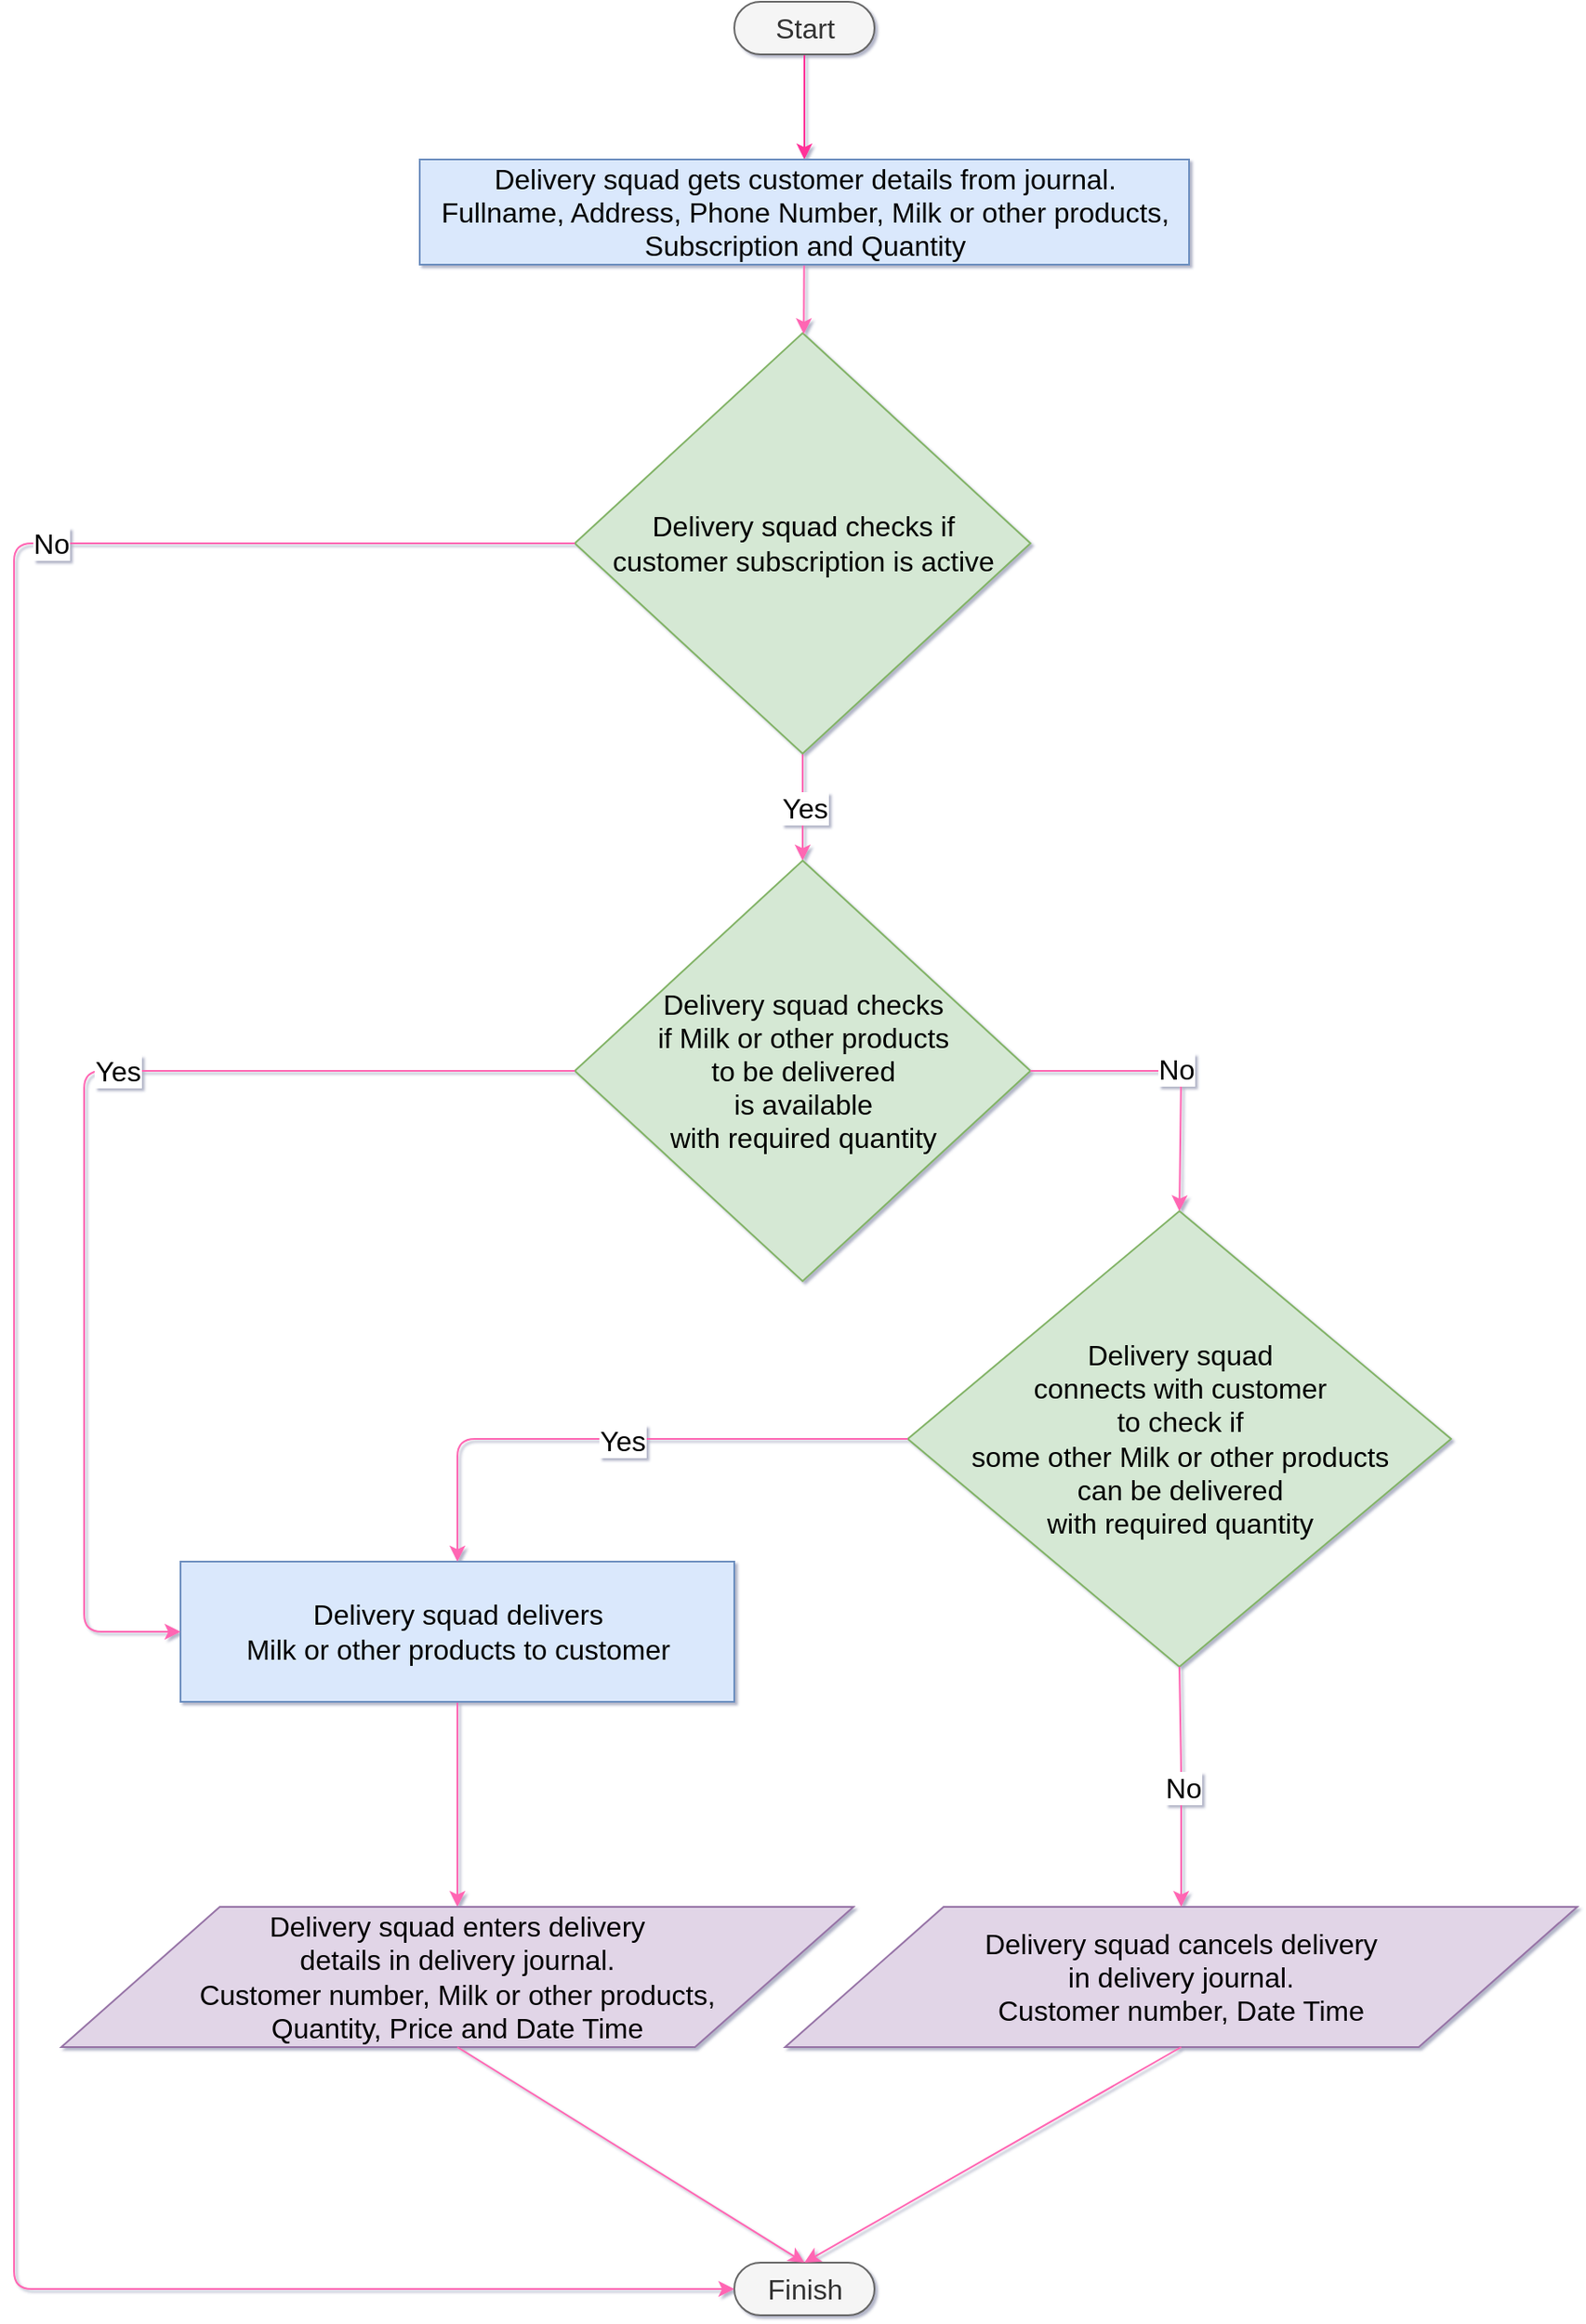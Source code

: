 <mxfile>
    <diagram id="gYplu0gBrDNn6FZVZYES" name="Page-1">
        <mxGraphModel dx="635" dy="539" grid="1" gridSize="10" guides="1" tooltips="1" connect="1" arrows="1" fold="1" page="1" pageScale="1" pageWidth="1169" pageHeight="827" math="0" shadow="1">
            <root>
                <mxCell id="0"/>
                <mxCell id="1" parent="0"/>
                <mxCell id="9" value="" style="edgeStyle=none;html=1;fontSize=16;entryX=0.5;entryY=0;entryDx=0;entryDy=0;strokeColor=#FF3399;" parent="1" source="2" target="22" edge="1">
                    <mxGeometry relative="1" as="geometry"/>
                </mxCell>
                <mxCell id="2" value="&lt;font style=&quot;font-size: 16px;&quot;&gt;Start&lt;/font&gt;" style="html=1;dashed=0;whitespace=wrap;shape=mxgraph.dfd.start;fillColor=#f5f5f5;fontColor=#333333;strokeColor=#666666;fontSize=16;" parent="1" vertex="1">
                    <mxGeometry x="571" y="10" width="80" height="30" as="geometry"/>
                </mxCell>
                <mxCell id="12" value="" style="edgeStyle=none;html=1;fontSize=16;entryX=0.5;entryY=0;entryDx=0;entryDy=0;exitX=0.5;exitY=1;exitDx=0;exitDy=0;strokeColor=#FF66B3;" parent="1" source="4" target="24" edge="1">
                    <mxGeometry relative="1" as="geometry">
                        <Array as="points"/>
                    </mxGeometry>
                </mxCell>
                <mxCell id="19" value="Yes" style="edgeLabel;html=1;align=center;verticalAlign=middle;resizable=0;points=[];fontSize=16;" parent="12" vertex="1" connectable="0">
                    <mxGeometry x="-0.002" y="1" relative="1" as="geometry">
                        <mxPoint as="offset"/>
                    </mxGeometry>
                </mxCell>
                <mxCell id="4" value="&lt;span class=&quot;nodeLabel&quot; style=&quot;font-size: 16px;&quot;&gt;Delivery squad checks if &lt;br style=&quot;font-size: 16px;&quot;&gt;customer subscription is active&lt;/span&gt;" style="shape=rhombus;html=1;dashed=0;whitespace=wrap;perimeter=rhombusPerimeter;fillColor=#d5e8d4;strokeColor=#82b366;fontSize=16;" parent="1" vertex="1">
                    <mxGeometry x="480" y="199" width="260" height="240" as="geometry"/>
                </mxCell>
                <mxCell id="15" value="" style="edgeStyle=none;html=1;fontSize=16;strokeColor=#FF66B3;" parent="1" source="6" target="7" edge="1">
                    <mxGeometry relative="1" as="geometry"/>
                </mxCell>
                <mxCell id="6" value="&lt;span class=&quot;nodeLabel&quot; style=&quot;font-size: 16px;&quot;&gt;Delivery squad delivers &lt;br style=&quot;font-size: 16px;&quot;&gt; Milk or other products to customer&lt;/span&gt;" style="html=1;dashed=0;whitespace=wrap;fillColor=#dae8fc;strokeColor=#6c8ebf;fontSize=16;" parent="1" vertex="1">
                    <mxGeometry x="255" y="900" width="316" height="80" as="geometry"/>
                </mxCell>
                <mxCell id="7" value="&lt;span class=&quot;nodeLabel&quot; style=&quot;font-size: 16px;&quot;&gt;Delivery squad enters delivery &lt;br style=&quot;font-size: 16px;&quot;&gt;details in delivery journal. &lt;br style=&quot;font-size: 16px;&quot;&gt; Customer number, Milk or other products, &lt;br style=&quot;font-size: 16px;&quot;&gt;Quantity, Price and Date Time&lt;/span&gt;" style="shape=parallelogram;perimeter=parallelogramPerimeter;whiteSpace=wrap;html=1;dashed=0;fillColor=#e1d5e7;strokeColor=#9673a6;fontSize=16;" parent="1" vertex="1">
                    <mxGeometry x="187" y="1097" width="452" height="80" as="geometry"/>
                </mxCell>
                <mxCell id="8" value="Finish" style="html=1;dashed=0;whitespace=wrap;shape=mxgraph.dfd.start;fillColor=#f5f5f5;fontColor=#333333;strokeColor=#666666;fontSize=16;" parent="1" vertex="1">
                    <mxGeometry x="571" y="1300" width="80" height="30" as="geometry"/>
                </mxCell>
                <mxCell id="13" value="" style="edgeStyle=none;html=1;entryX=0;entryY=0.5;entryDx=0;entryDy=0;entryPerimeter=0;exitX=0;exitY=0.5;exitDx=0;exitDy=0;fontSize=16;strokeColor=#FF66B3;" parent="1" source="4" target="8" edge="1">
                    <mxGeometry relative="1" as="geometry">
                        <mxPoint x="464.606" y="484.468" as="sourcePoint"/>
                        <mxPoint x="271.178" y="573" as="targetPoint"/>
                        <Array as="points">
                            <mxPoint x="160" y="319"/>
                            <mxPoint x="160" y="842"/>
                            <mxPoint x="160" y="1315"/>
                        </Array>
                    </mxGeometry>
                </mxCell>
                <mxCell id="39" value="No" style="edgeLabel;html=1;align=center;verticalAlign=middle;resizable=0;points=[];fontSize=16;" vertex="1" connectable="0" parent="13">
                    <mxGeometry x="-0.653" relative="1" as="geometry">
                        <mxPoint as="offset"/>
                    </mxGeometry>
                </mxCell>
                <mxCell id="23" value="" style="edgeStyle=none;html=1;fontSize=16;strokeColor=#FF66B3;" parent="1" source="22" target="4" edge="1">
                    <mxGeometry relative="1" as="geometry">
                        <mxPoint x="414.131" y="236" as="targetPoint"/>
                    </mxGeometry>
                </mxCell>
                <mxCell id="22" value="&lt;span class=&quot;nodeLabel&quot; style=&quot;font-size: 16px;&quot;&gt;Delivery squad gets customer details from journal. &lt;br style=&quot;font-size: 16px;&quot;&gt; Fullname, Address, Phone Number, Milk or other products, &lt;br style=&quot;font-size: 16px;&quot;&gt; Subscription and Quantity&lt;/span&gt;" style="html=1;dashed=0;whitespace=wrap;fillColor=#dae8fc;strokeColor=#6c8ebf;fontSize=16;" parent="1" vertex="1">
                    <mxGeometry x="391.5" y="100" width="439" height="60" as="geometry"/>
                </mxCell>
                <mxCell id="24" value="&lt;span class=&quot;nodeLabel&quot; style=&quot;font-size: 16px;&quot;&gt;Delivery squad checks &lt;br style=&quot;font-size: 16px;&quot;&gt; if Milk or other products &lt;br style=&quot;font-size: 16px;&quot;&gt; to be delivered &lt;br style=&quot;font-size: 16px;&quot;&gt; is available  &lt;br style=&quot;font-size: 16px;&quot;&gt; with required quantity&lt;/span&gt;" style="shape=rhombus;html=1;dashed=0;whitespace=wrap;perimeter=rhombusPerimeter;fillColor=#d5e8d4;strokeColor=#82b366;fontSize=16;" vertex="1" parent="1">
                    <mxGeometry x="480" y="500" width="260" height="240" as="geometry"/>
                </mxCell>
                <mxCell id="25" value="&lt;span class=&quot;nodeLabel&quot; style=&quot;font-size: 16px;&quot;&gt;Delivery squad &lt;br style=&quot;font-size: 16px;&quot;&gt; connects with customer &lt;br style=&quot;font-size: 16px;&quot;&gt; to check if &lt;br style=&quot;font-size: 16px;&quot;&gt; some other Milk or other products &lt;br style=&quot;font-size: 16px;&quot;&gt; can be delivered &lt;br style=&quot;font-size: 16px;&quot;&gt; with required quantity&lt;/span&gt;" style="shape=rhombus;html=1;dashed=0;whitespace=wrap;perimeter=rhombusPerimeter;fillColor=#d5e8d4;strokeColor=#82b366;fontSize=16;" vertex="1" parent="1">
                    <mxGeometry x="670" y="700" width="310" height="260" as="geometry"/>
                </mxCell>
                <mxCell id="26" value="" style="edgeStyle=none;html=1;fontSize=16;exitX=0;exitY=0.5;exitDx=0;exitDy=0;entryX=0;entryY=0.5;entryDx=0;entryDy=0;strokeColor=#FF66B3;" edge="1" parent="1" source="24" target="6">
                    <mxGeometry relative="1" as="geometry">
                        <mxPoint x="544.476" y="329.579" as="sourcePoint"/>
                        <mxPoint x="400" y="700" as="targetPoint"/>
                        <Array as="points">
                            <mxPoint x="200" y="620"/>
                            <mxPoint x="200" y="780"/>
                            <mxPoint x="200" y="940"/>
                        </Array>
                    </mxGeometry>
                </mxCell>
                <mxCell id="40" value="Yes" style="edgeLabel;html=1;align=center;verticalAlign=middle;resizable=0;points=[];fontSize=16;" vertex="1" connectable="0" parent="26">
                    <mxGeometry x="-0.201" relative="1" as="geometry">
                        <mxPoint as="offset"/>
                    </mxGeometry>
                </mxCell>
                <mxCell id="28" value="" style="edgeStyle=none;html=1;fontSize=16;entryX=0.5;entryY=0;entryDx=0;entryDy=0;exitX=1;exitY=0.5;exitDx=0;exitDy=0;strokeColor=#FF66B3;" edge="1" parent="1" source="24" target="25">
                    <mxGeometry relative="1" as="geometry">
                        <mxPoint x="512" y="450" as="sourcePoint"/>
                        <mxPoint x="708" y="480" as="targetPoint"/>
                        <Array as="points">
                            <mxPoint x="826" y="620"/>
                        </Array>
                    </mxGeometry>
                </mxCell>
                <mxCell id="29" value="No" style="edgeLabel;html=1;align=center;verticalAlign=middle;resizable=0;points=[];fontSize=16;" vertex="1" connectable="0" parent="28">
                    <mxGeometry x="-0.002" y="1" relative="1" as="geometry">
                        <mxPoint as="offset"/>
                    </mxGeometry>
                </mxCell>
                <mxCell id="30" value="" style="edgeStyle=none;html=1;fontSize=16;exitX=0;exitY=0.5;exitDx=0;exitDy=0;entryX=0.5;entryY=0;entryDx=0;entryDy=0;strokeColor=#FF66B3;" edge="1" parent="1" source="25" target="6">
                    <mxGeometry relative="1" as="geometry">
                        <mxPoint x="583" y="590" as="sourcePoint"/>
                        <mxPoint x="408" y="940" as="targetPoint"/>
                        <Array as="points">
                            <mxPoint x="413" y="830"/>
                        </Array>
                    </mxGeometry>
                </mxCell>
                <mxCell id="31" value="Yes" style="edgeLabel;html=1;align=center;verticalAlign=middle;resizable=0;points=[];fontSize=16;" vertex="1" connectable="0" parent="30">
                    <mxGeometry x="-0.002" y="1" relative="1" as="geometry">
                        <mxPoint as="offset"/>
                    </mxGeometry>
                </mxCell>
                <mxCell id="32" value="&lt;span class=&quot;nodeLabel&quot; style=&quot;font-size: 16px;&quot;&gt;Delivery squad cancels delivery &lt;br style=&quot;font-size: 16px;&quot;&gt; in delivery journal. &lt;br style=&quot;font-size: 16px;&quot;&gt; Customer number, Date Time&lt;/span&gt;" style="shape=parallelogram;perimeter=parallelogramPerimeter;whiteSpace=wrap;html=1;dashed=0;fillColor=#e1d5e7;strokeColor=#9673a6;fontSize=16;" vertex="1" parent="1">
                    <mxGeometry x="600" y="1097" width="452" height="80" as="geometry"/>
                </mxCell>
                <mxCell id="33" value="" style="edgeStyle=none;html=1;fontSize=16;entryX=0.5;entryY=0.5;entryDx=0;entryDy=-15;entryPerimeter=0;exitX=0.5;exitY=1;exitDx=0;exitDy=0;strokeColor=#FF66B3;" edge="1" parent="1" source="7" target="8">
                    <mxGeometry relative="1" as="geometry">
                        <mxPoint x="398" y="1150" as="sourcePoint"/>
                        <mxPoint x="397.5" y="1250" as="targetPoint"/>
                    </mxGeometry>
                </mxCell>
                <mxCell id="34" value="" style="edgeStyle=none;html=1;fontSize=16;entryX=0.5;entryY=0.5;entryDx=0;entryDy=-15;entryPerimeter=0;exitX=0.5;exitY=1;exitDx=0;exitDy=0;strokeColor=#FF66B3;" edge="1" parent="1" source="32" target="8">
                    <mxGeometry relative="1" as="geometry">
                        <mxPoint x="408" y="1160" as="sourcePoint"/>
                        <mxPoint x="544.395" y="1314.395" as="targetPoint"/>
                    </mxGeometry>
                </mxCell>
                <mxCell id="35" value="" style="edgeStyle=none;html=1;fontSize=16;entryX=0.5;entryY=0;entryDx=0;entryDy=0;exitX=0.5;exitY=1;exitDx=0;exitDy=0;strokeColor=#FF66B3;" edge="1" parent="1" source="25" target="32">
                    <mxGeometry relative="1" as="geometry">
                        <mxPoint x="708" y="700" as="sourcePoint"/>
                        <mxPoint x="708" y="760" as="targetPoint"/>
                        <Array as="points">
                            <mxPoint x="826" y="1020"/>
                        </Array>
                    </mxGeometry>
                </mxCell>
                <mxCell id="36" value="No" style="edgeLabel;html=1;align=center;verticalAlign=middle;resizable=0;points=[];fontSize=16;" vertex="1" connectable="0" parent="35">
                    <mxGeometry x="-0.002" y="1" relative="1" as="geometry">
                        <mxPoint as="offset"/>
                    </mxGeometry>
                </mxCell>
            </root>
        </mxGraphModel>
    </diagram>
</mxfile>